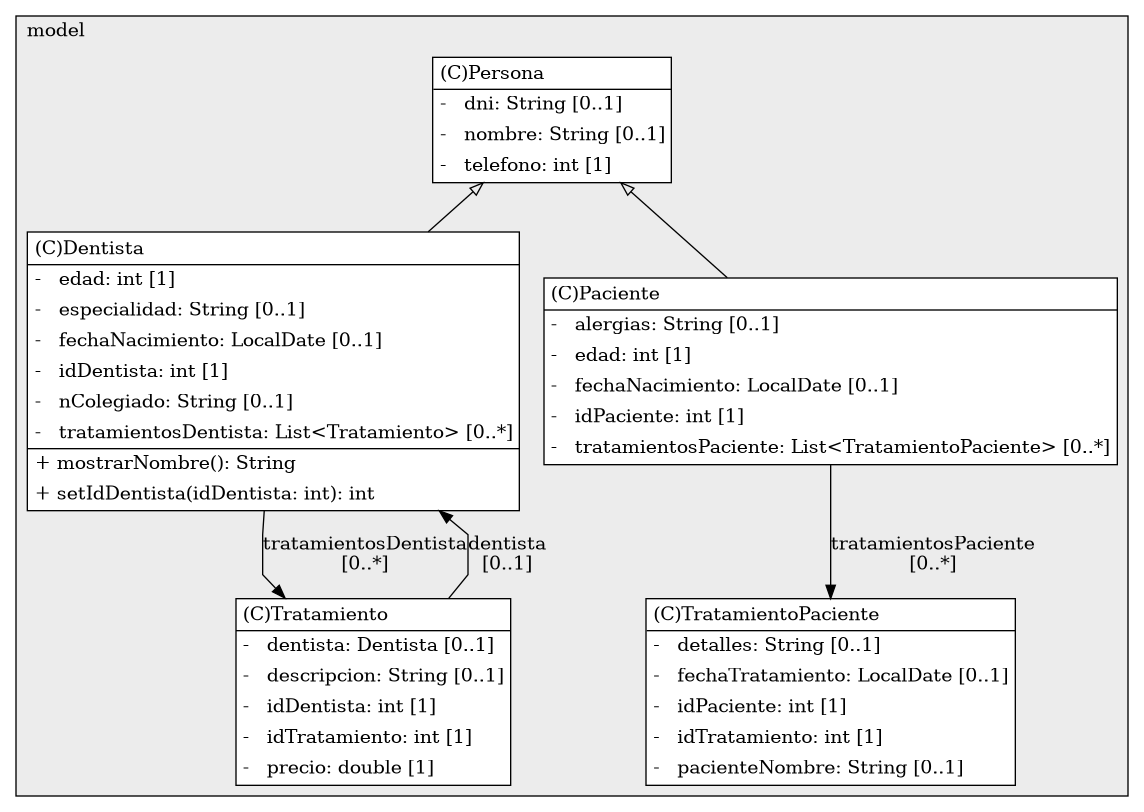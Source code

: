@startuml

/' diagram meta data start
config=StructureConfiguration;
{
  "graphRestriction": {
    "classPackageIncludeFilter": "model", // Solo incluir clases del paquete model
    "classPackageExcludeFilter": "", // No excluir nada más
    "cutClient": true,
    "cutDataAccess": true,
    "cutInterfaceStructures": true,
    "cutDataStructures": false,
    "cutGetterAndSetter": true,
    "cutConstructors": true
  },
  "details": {
    "aggregation": "GroupByClass",
    "showClassGenericTypes": true,
    "showMethods": true,
    "showMethodParameterNames": true,
    "showMethodParameterTypes": true,
    "showMethodReturnType": true,
    "showPackageLevels": 2,
    "showDetailedClassStructure": true
  },
  "rootClass": "model.Dentista"
}
diagram meta data end '/

digraph g {
    rankdir="TB"
    splines=polyline

'nodes
subgraph cluster_104069929 {
    label=model
 labeljust=l
 fillcolor="#ececec"
 style=filled

   Dentista104069929[
 label=<<TABLE BORDER="1" CELLBORDER="0" CELLPADDING="4" CELLSPACING="0">
<TR><TD ALIGN="LEFT" >(C)Dentista</TD></TR>
<HR/>
<TR><TD ALIGN="LEFT" >-   edad: int [1]</TD></TR>
<TR><TD ALIGN="LEFT" >-   especialidad: String [0..1]</TD></TR>
<TR><TD ALIGN="LEFT" >-   fechaNacimiento: LocalDate [0..1]</TD></TR>
<TR><TD ALIGN="LEFT" >-   idDentista: int [1]</TD></TR>
<TR><TD ALIGN="LEFT" >-   nColegiado: String [0..1]</TD></TR>
<TR><TD ALIGN="LEFT" >-   tratamientosDentista: List&lt;Tratamiento&gt; [0..*]</TD></TR>
<HR/>
<TR><TD ALIGN="LEFT" >+ mostrarNombre(): String</TD></TR>
<TR><TD ALIGN="LEFT" >+ setIdDentista(idDentista: int): int</TD></TR>
</TABLE>>
 style=filled
 margin=0
 shape=plaintext
 fillcolor="#FFFFFF"
];

Paciente104069929[
 label=<<TABLE BORDER="1" CELLBORDER="0" CELLPADDING="4" CELLSPACING="0">
<TR><TD ALIGN="LEFT" >(C)Paciente</TD></TR>
<HR/>
<TR><TD ALIGN="LEFT" >-   alergias: String [0..1]</TD></TR>
<TR><TD ALIGN="LEFT" >-   edad: int [1]</TD></TR>
<TR><TD ALIGN="LEFT" >-   fechaNacimiento: LocalDate [0..1]</TD></TR>
<TR><TD ALIGN="LEFT" >-   idPaciente: int [1]</TD></TR>
<TR><TD ALIGN="LEFT" >-   tratamientosPaciente: List&lt;TratamientoPaciente&gt; [0..*]</TD></TR>
</TABLE>>
 style=filled
 margin=0
 shape=plaintext
 fillcolor="#FFFFFF"
];

Persona104069929[
 label=<<TABLE BORDER="1" CELLBORDER="0" CELLPADDING="4" CELLSPACING="0">
<TR><TD ALIGN="LEFT" >(C)Persona</TD></TR>
<HR/>
<TR><TD ALIGN="LEFT" >-   dni: String [0..1]</TD></TR>
<TR><TD ALIGN="LEFT" >-   nombre: String [0..1]</TD></TR>
<TR><TD ALIGN="LEFT" >-   telefono: int [1]</TD></TR>
</TABLE>>
 style=filled
 margin=0
 shape=plaintext
 fillcolor="#FFFFFF"
];

Tratamiento104069929[
 label=<<TABLE BORDER="1" CELLBORDER="0" CELLPADDING="4" CELLSPACING="0">
<TR><TD ALIGN="LEFT" >(C)Tratamiento</TD></TR>
<HR/>
<TR><TD ALIGN="LEFT" >-   dentista: Dentista [0..1]</TD></TR>
<TR><TD ALIGN="LEFT" >-   descripcion: String [0..1]</TD></TR>
<TR><TD ALIGN="LEFT" >-   idDentista: int [1]</TD></TR>
<TR><TD ALIGN="LEFT" >-   idTratamiento: int [1]</TD></TR>
<TR><TD ALIGN="LEFT" >-   precio: double [1]</TD></TR>
</TABLE>>
 style=filled
 margin=0
 shape=plaintext
 fillcolor="#FFFFFF"
];

TratamientoPaciente104069929[
 label=<<TABLE BORDER="1" CELLBORDER="0" CELLPADDING="4" CELLSPACING="0">
<TR><TD ALIGN="LEFT" >(C)TratamientoPaciente</TD></TR>
<HR/>
<TR><TD ALIGN="LEFT" >-   detalles: String [0..1]</TD></TR>
<TR><TD ALIGN="LEFT" >-   fechaTratamiento: LocalDate [0..1]</TD></TR>
<TR><TD ALIGN="LEFT" >-   idPaciente: int [1]</TD></TR>
<TR><TD ALIGN="LEFT" >-   idTratamiento: int [1]</TD></TR>
<TR><TD ALIGN="LEFT" >-   pacienteNombre: String [0..1]</TD></TR>
</TABLE>>
 style=filled
 margin=0
 shape=plaintext
 fillcolor="#FFFFFF"
];
}

'edges
Dentista104069929 -> Tratamiento104069929[label="tratamientosDentista
[0..*]"];
Paciente104069929 -> TratamientoPaciente104069929[label="tratamientosPaciente
[0..*]"];
Persona104069929 -> Dentista104069929[arrowhead=none, arrowtail=empty, dir=both];
Persona104069929 -> Paciente104069929[arrowhead=none, arrowtail=empty, dir=both];
Tratamiento104069929 -> Dentista104069929[label="dentista
[0..1]"];

}
@enduml